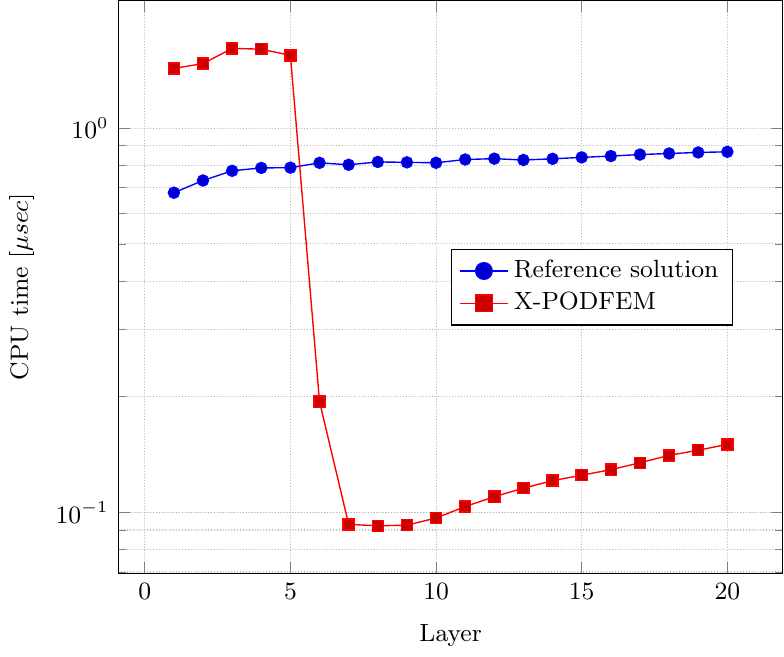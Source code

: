 \documentclass{standalone}
\usepackage{pgfplots}
\usepackage{filecontents}
\usepackage{tikz}
\usetikzlibrary{calc,fit,spy}

\begin{filecontents*}{FEM_time.csv}
layer, time
1,6.791e-01
2,7.308e-01 
3,7.744e-01
4,7.88e-01
5,7.892e-01
6,8.122e-01
7,8.028e-01
8,8.166e-01
9,8.146e-01 
10,8.125e-01 
11,8.286e-01 
12,8.328e-01 
13,8.262e-01 
14,8.32e-01 
15,8.392e-01 
16,8.459e-01 
17,8.535e-01 
18,8.59e-01 
19,8.644e-01 
20,8.677e-01 

\end{filecontents*}

\begin{filecontents*}{XFEM1_time.csv}
layer, time
1,1.43e+00 
2,1.472e+00
3,1.612e+00 
4,1.605e+00 
5,1.546e+00 
6,1.942e-01 
7,9.313e-02 
8,9.232e-02 
9,9.267e-02 
10,9.674e-02 
11,1.036e-01 
12,1.099e-01 
13,1.157e-01 
14,1.21e-01 
15,1.25e-01 
16,1.292e-01 
17,1.347e-01 
18,1.408e-01 
19,1.452e-01 
20,1.504e-01 

\end{filecontents*}

\begin{document}
\begin{tikzpicture} [spy using outlines= {circle, magnification=2, size=3.0cm, connect spies}]

  \begin{semilogyaxis}[
        scale only axis, % The height and width argument only apply to the actual axis
        %xmin=1.0, xmax=1.0e+5,
        %ymin=1e-3, ymax=1.0e2,
        xlabel={Layer},
        ylabel={CPU time [$\mu sec$] },
        %legend pos=north west,
        font=\small,
        mark size=2,
        line width = 0.5,
	      legend style={font=\small, mark size=3, at={(0.5,0.5)},anchor=west},
        legend cell align=left,
        %cycle list name=myCycleListColor,
    	grid = both,
   	    grid style={ dash pattern = on 0.05 off 1,
    		line cap = round, draw=gray!60 }
      ]
		%2 levels of refinement		

\addplot table [ x = layer, y = time, col sep = comma] {FEM_time.csv};
   \addlegendentry{Reference solution};
	
\addplot table [x = layer, y = time, col sep = comma] {XFEM1_time.csv};
   \addlegendentry{X-PODFEM};
 \end{semilogyaxis} 

% \spy on (0.9,1.25) in node at (-3,3);


\end{tikzpicture}
\end{document}

